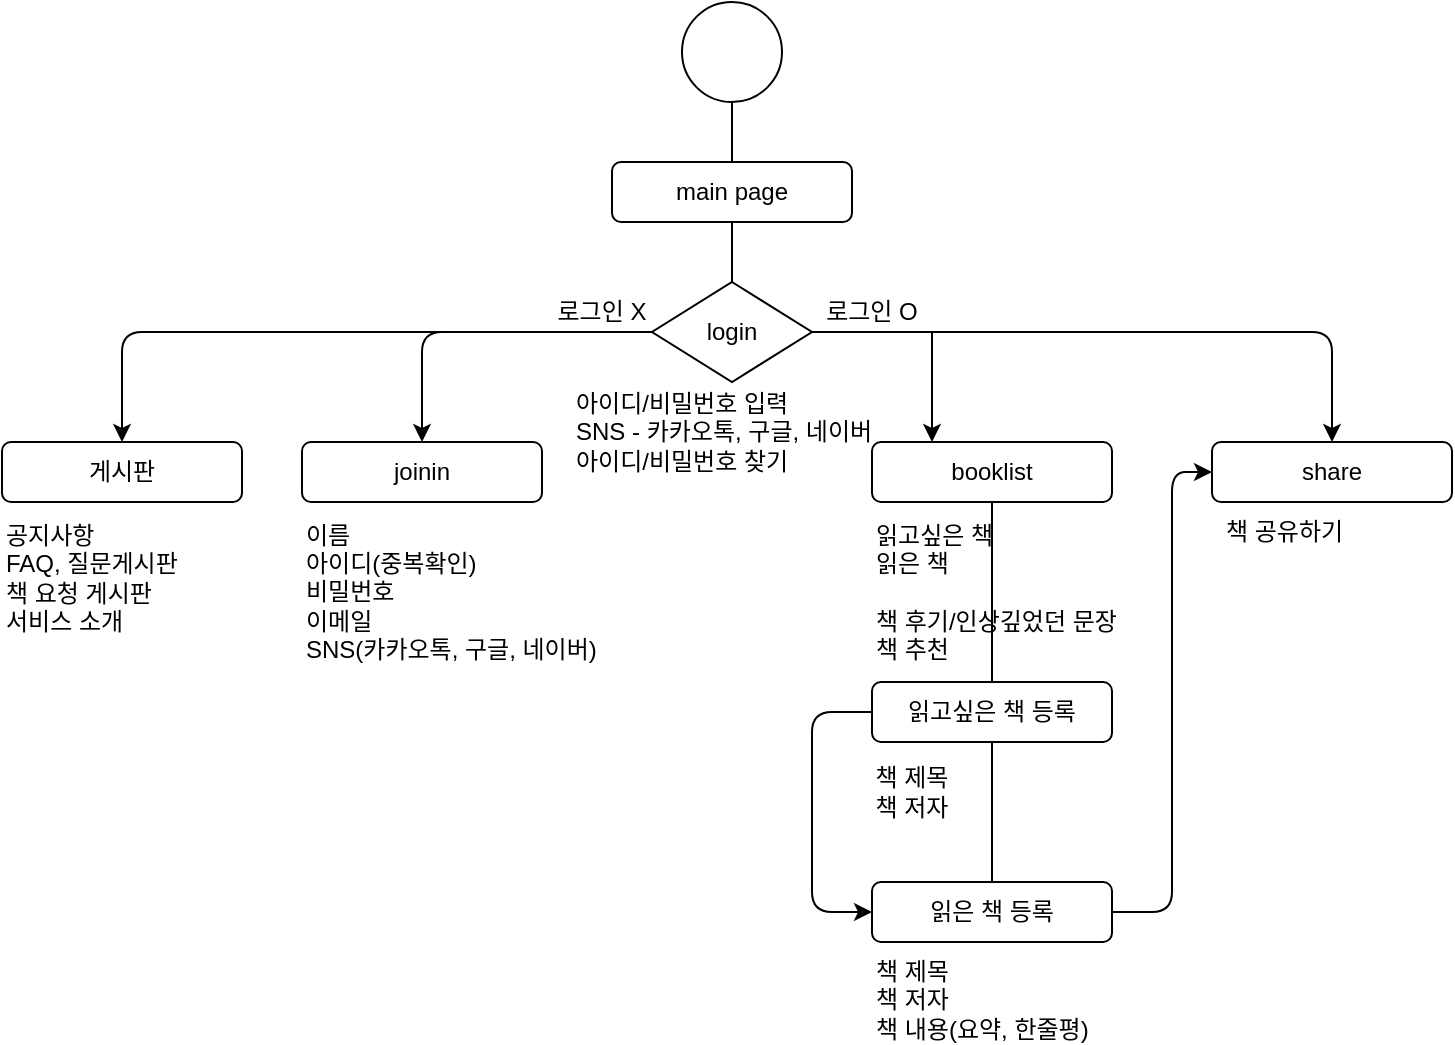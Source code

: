 <mxfile version="21.7.2" type="device">
  <diagram name="페이지-1" id="h0h2GD0hXa2a-9RTqdhM">
    <mxGraphModel dx="954" dy="675" grid="1" gridSize="10" guides="1" tooltips="1" connect="1" arrows="1" fold="1" page="1" pageScale="1" pageWidth="827" pageHeight="1169" math="0" shadow="0">
      <root>
        <mxCell id="0" />
        <mxCell id="1" parent="0" />
        <mxCell id="BuVVMlvjGNhDkNPwbJEQ-1" value="" style="ellipse;whiteSpace=wrap;html=1;aspect=fixed;" vertex="1" parent="1">
          <mxGeometry x="420" y="20" width="50" height="50" as="geometry" />
        </mxCell>
        <mxCell id="BuVVMlvjGNhDkNPwbJEQ-2" value="booklist" style="rounded=1;whiteSpace=wrap;html=1;" vertex="1" parent="1">
          <mxGeometry x="515" y="240" width="120" height="30" as="geometry" />
        </mxCell>
        <mxCell id="BuVVMlvjGNhDkNPwbJEQ-3" style="edgeStyle=orthogonalEdgeStyle;rounded=0;orthogonalLoop=1;jettySize=auto;html=1;exitX=0.5;exitY=1;exitDx=0;exitDy=0;" edge="1" parent="1" source="BuVVMlvjGNhDkNPwbJEQ-2" target="BuVVMlvjGNhDkNPwbJEQ-2">
          <mxGeometry relative="1" as="geometry" />
        </mxCell>
        <mxCell id="BuVVMlvjGNhDkNPwbJEQ-4" value="joinin" style="rounded=1;whiteSpace=wrap;html=1;" vertex="1" parent="1">
          <mxGeometry x="230" y="240" width="120" height="30" as="geometry" />
        </mxCell>
        <mxCell id="BuVVMlvjGNhDkNPwbJEQ-5" value="share" style="rounded=1;whiteSpace=wrap;html=1;" vertex="1" parent="1">
          <mxGeometry x="685" y="240" width="120" height="30" as="geometry" />
        </mxCell>
        <mxCell id="BuVVMlvjGNhDkNPwbJEQ-7" value="login" style="rhombus;whiteSpace=wrap;html=1;" vertex="1" parent="1">
          <mxGeometry x="405" y="160" width="80" height="50" as="geometry" />
        </mxCell>
        <mxCell id="BuVVMlvjGNhDkNPwbJEQ-8" value="" style="endArrow=classic;html=1;rounded=1;exitX=1;exitY=0.5;exitDx=0;exitDy=0;entryX=0.5;entryY=0;entryDx=0;entryDy=0;" edge="1" parent="1" source="BuVVMlvjGNhDkNPwbJEQ-7" target="BuVVMlvjGNhDkNPwbJEQ-5">
          <mxGeometry width="50" height="50" relative="1" as="geometry">
            <mxPoint x="495" y="435" as="sourcePoint" />
            <mxPoint x="545" y="385" as="targetPoint" />
            <Array as="points">
              <mxPoint x="745" y="185" />
            </Array>
          </mxGeometry>
        </mxCell>
        <mxCell id="BuVVMlvjGNhDkNPwbJEQ-9" value="로그인 O" style="text;html=1;strokeColor=none;fillColor=none;align=center;verticalAlign=middle;whiteSpace=wrap;rounded=0;" vertex="1" parent="1">
          <mxGeometry x="485" y="160" width="60" height="30" as="geometry" />
        </mxCell>
        <mxCell id="BuVVMlvjGNhDkNPwbJEQ-10" value="" style="endArrow=classic;html=1;rounded=1;exitX=0;exitY=0.5;exitDx=0;exitDy=0;" edge="1" parent="1" source="BuVVMlvjGNhDkNPwbJEQ-7" target="BuVVMlvjGNhDkNPwbJEQ-4">
          <mxGeometry width="50" height="50" relative="1" as="geometry">
            <mxPoint x="495" y="195" as="sourcePoint" />
            <mxPoint x="605" y="275" as="targetPoint" />
            <Array as="points">
              <mxPoint x="290" y="185" />
            </Array>
          </mxGeometry>
        </mxCell>
        <mxCell id="BuVVMlvjGNhDkNPwbJEQ-11" value="로그인 X" style="text;html=1;strokeColor=none;fillColor=none;align=center;verticalAlign=middle;whiteSpace=wrap;rounded=0;" vertex="1" parent="1">
          <mxGeometry x="350" y="160" width="60" height="30" as="geometry" />
        </mxCell>
        <mxCell id="BuVVMlvjGNhDkNPwbJEQ-12" value="" style="endArrow=classic;html=1;rounded=0;" edge="1" parent="1">
          <mxGeometry width="50" height="50" relative="1" as="geometry">
            <mxPoint x="545" y="185" as="sourcePoint" />
            <mxPoint x="545" y="240" as="targetPoint" />
          </mxGeometry>
        </mxCell>
        <mxCell id="BuVVMlvjGNhDkNPwbJEQ-13" value="" style="endArrow=none;html=1;rounded=0;exitX=0.5;exitY=0;exitDx=0;exitDy=0;entryX=0.5;entryY=1;entryDx=0;entryDy=0;" edge="1" parent="1" source="BuVVMlvjGNhDkNPwbJEQ-7" target="BuVVMlvjGNhDkNPwbJEQ-15">
          <mxGeometry width="50" height="50" relative="1" as="geometry">
            <mxPoint x="395" y="380" as="sourcePoint" />
            <mxPoint x="445" y="120" as="targetPoint" />
            <Array as="points">
              <mxPoint x="445" y="140" />
            </Array>
          </mxGeometry>
        </mxCell>
        <mxCell id="BuVVMlvjGNhDkNPwbJEQ-15" value="main page" style="rounded=1;whiteSpace=wrap;html=1;" vertex="1" parent="1">
          <mxGeometry x="385" y="100" width="120" height="30" as="geometry" />
        </mxCell>
        <mxCell id="BuVVMlvjGNhDkNPwbJEQ-16" value="" style="endArrow=none;html=1;rounded=0;entryX=0.5;entryY=1;entryDx=0;entryDy=0;" edge="1" parent="1" target="BuVVMlvjGNhDkNPwbJEQ-1">
          <mxGeometry width="50" height="50" relative="1" as="geometry">
            <mxPoint x="445" y="100" as="sourcePoint" />
            <mxPoint x="455" y="140" as="targetPoint" />
            <Array as="points">
              <mxPoint x="445" y="90" />
            </Array>
          </mxGeometry>
        </mxCell>
        <mxCell id="BuVVMlvjGNhDkNPwbJEQ-18" value="이름&lt;br&gt;아이디(중복확인)&lt;br&gt;비밀번호&lt;br&gt;이메일&lt;br&gt;SNS(카카오톡, 구글, 네이버)" style="text;html=1;strokeColor=none;fillColor=none;align=left;verticalAlign=middle;whiteSpace=wrap;rounded=0;" vertex="1" parent="1">
          <mxGeometry x="230" y="300" width="215" height="30" as="geometry" />
        </mxCell>
        <mxCell id="BuVVMlvjGNhDkNPwbJEQ-19" style="edgeStyle=orthogonalEdgeStyle;rounded=0;orthogonalLoop=1;jettySize=auto;html=1;exitX=0.5;exitY=1;exitDx=0;exitDy=0;" edge="1" parent="1" source="BuVVMlvjGNhDkNPwbJEQ-18" target="BuVVMlvjGNhDkNPwbJEQ-18">
          <mxGeometry relative="1" as="geometry" />
        </mxCell>
        <mxCell id="BuVVMlvjGNhDkNPwbJEQ-20" value="아이디/비밀번호 입력&lt;br&gt;SNS - 카카오톡, 구글, 네이버&lt;br&gt;아이디/비밀번호 찾기" style="text;html=1;strokeColor=none;fillColor=none;align=left;verticalAlign=middle;whiteSpace=wrap;rounded=0;" vertex="1" parent="1">
          <mxGeometry x="365" y="220" width="215" height="30" as="geometry" />
        </mxCell>
        <mxCell id="BuVVMlvjGNhDkNPwbJEQ-23" value="읽고싶은 책&lt;br&gt;읽은 책&lt;br&gt;&lt;br&gt;책 후기/인상깊었던 문장&lt;br&gt;책 추천" style="text;html=1;strokeColor=none;fillColor=none;align=left;verticalAlign=middle;whiteSpace=wrap;rounded=0;" vertex="1" parent="1">
          <mxGeometry x="515" y="300" width="130" height="30" as="geometry" />
        </mxCell>
        <mxCell id="BuVVMlvjGNhDkNPwbJEQ-24" value="책 공유하기" style="text;html=1;strokeColor=none;fillColor=none;align=left;verticalAlign=middle;whiteSpace=wrap;rounded=0;" vertex="1" parent="1">
          <mxGeometry x="690" y="270" width="90" height="30" as="geometry" />
        </mxCell>
        <mxCell id="BuVVMlvjGNhDkNPwbJEQ-26" value="" style="endArrow=none;html=1;rounded=0;entryX=0.5;entryY=1;entryDx=0;entryDy=0;exitX=0.5;exitY=0;exitDx=0;exitDy=0;" edge="1" parent="1" source="BuVVMlvjGNhDkNPwbJEQ-27" target="BuVVMlvjGNhDkNPwbJEQ-2">
          <mxGeometry width="50" height="50" relative="1" as="geometry">
            <mxPoint x="575" y="370" as="sourcePoint" />
            <mxPoint x="515" y="330" as="targetPoint" />
          </mxGeometry>
        </mxCell>
        <mxCell id="BuVVMlvjGNhDkNPwbJEQ-27" value="읽고싶은 책 등록" style="rounded=1;whiteSpace=wrap;html=1;" vertex="1" parent="1">
          <mxGeometry x="515" y="360" width="120" height="30" as="geometry" />
        </mxCell>
        <mxCell id="BuVVMlvjGNhDkNPwbJEQ-28" value="책 제목&lt;br&gt;책 저자&lt;br&gt;" style="text;html=1;strokeColor=none;fillColor=none;align=center;verticalAlign=middle;whiteSpace=wrap;rounded=0;" vertex="1" parent="1">
          <mxGeometry x="505" y="400" width="60" height="30" as="geometry" />
        </mxCell>
        <mxCell id="BuVVMlvjGNhDkNPwbJEQ-29" value="읽은 책 등록" style="rounded=1;whiteSpace=wrap;html=1;" vertex="1" parent="1">
          <mxGeometry x="515" y="460" width="120" height="30" as="geometry" />
        </mxCell>
        <mxCell id="BuVVMlvjGNhDkNPwbJEQ-30" value="" style="endArrow=none;html=1;rounded=0;entryX=0.5;entryY=1;entryDx=0;entryDy=0;exitX=0.5;exitY=0;exitDx=0;exitDy=0;" edge="1" parent="1" source="BuVVMlvjGNhDkNPwbJEQ-29" target="BuVVMlvjGNhDkNPwbJEQ-27">
          <mxGeometry width="50" height="50" relative="1" as="geometry">
            <mxPoint x="585" y="390" as="sourcePoint" />
            <mxPoint x="585" y="280" as="targetPoint" />
          </mxGeometry>
        </mxCell>
        <mxCell id="BuVVMlvjGNhDkNPwbJEQ-31" value="책 제목&lt;br&gt;책 저자&lt;br&gt;책 내용(요약, 한줄평)" style="text;html=1;strokeColor=none;fillColor=none;align=left;verticalAlign=middle;whiteSpace=wrap;rounded=0;" vertex="1" parent="1">
          <mxGeometry x="515" y="504" width="120" height="30" as="geometry" />
        </mxCell>
        <mxCell id="BuVVMlvjGNhDkNPwbJEQ-32" value="" style="endArrow=classic;html=1;rounded=1;exitX=0;exitY=0.5;exitDx=0;exitDy=0;entryX=0;entryY=0.5;entryDx=0;entryDy=0;" edge="1" parent="1" source="BuVVMlvjGNhDkNPwbJEQ-27" target="BuVVMlvjGNhDkNPwbJEQ-29">
          <mxGeometry width="50" height="50" relative="1" as="geometry">
            <mxPoint x="485" y="350" as="sourcePoint" />
            <mxPoint x="535" y="300" as="targetPoint" />
            <Array as="points">
              <mxPoint x="485" y="375" />
              <mxPoint x="485" y="430" />
              <mxPoint x="485" y="475" />
            </Array>
          </mxGeometry>
        </mxCell>
        <mxCell id="BuVVMlvjGNhDkNPwbJEQ-33" value="" style="endArrow=classic;html=1;rounded=1;exitX=1;exitY=0.5;exitDx=0;exitDy=0;entryX=0;entryY=0.5;entryDx=0;entryDy=0;" edge="1" parent="1" source="BuVVMlvjGNhDkNPwbJEQ-29" target="BuVVMlvjGNhDkNPwbJEQ-5">
          <mxGeometry width="50" height="50" relative="1" as="geometry">
            <mxPoint x="485" y="350" as="sourcePoint" />
            <mxPoint x="535" y="300" as="targetPoint" />
            <Array as="points">
              <mxPoint x="665" y="475" />
              <mxPoint x="665" y="360" />
              <mxPoint x="665" y="255" />
            </Array>
          </mxGeometry>
        </mxCell>
        <mxCell id="BuVVMlvjGNhDkNPwbJEQ-34" value="게시판" style="rounded=1;whiteSpace=wrap;html=1;" vertex="1" parent="1">
          <mxGeometry x="80" y="240" width="120" height="30" as="geometry" />
        </mxCell>
        <mxCell id="BuVVMlvjGNhDkNPwbJEQ-35" value="" style="endArrow=classic;html=1;rounded=1;entryX=0.5;entryY=0;entryDx=0;entryDy=0;exitX=0;exitY=0.5;exitDx=0;exitDy=0;" edge="1" parent="1" source="BuVVMlvjGNhDkNPwbJEQ-7" target="BuVVMlvjGNhDkNPwbJEQ-34">
          <mxGeometry width="50" height="50" relative="1" as="geometry">
            <mxPoint x="410" y="180" as="sourcePoint" />
            <mxPoint x="490" y="300" as="targetPoint" />
            <Array as="points">
              <mxPoint x="140" y="185" />
            </Array>
          </mxGeometry>
        </mxCell>
        <mxCell id="BuVVMlvjGNhDkNPwbJEQ-36" value="공지사항&lt;br&gt;FAQ, 질문게시판&lt;br&gt;책 요청 게시판&lt;br&gt;서비스 소개" style="text;html=1;strokeColor=none;fillColor=none;align=left;verticalAlign=middle;whiteSpace=wrap;rounded=0;" vertex="1" parent="1">
          <mxGeometry x="80" y="293" width="110" height="30" as="geometry" />
        </mxCell>
      </root>
    </mxGraphModel>
  </diagram>
</mxfile>
